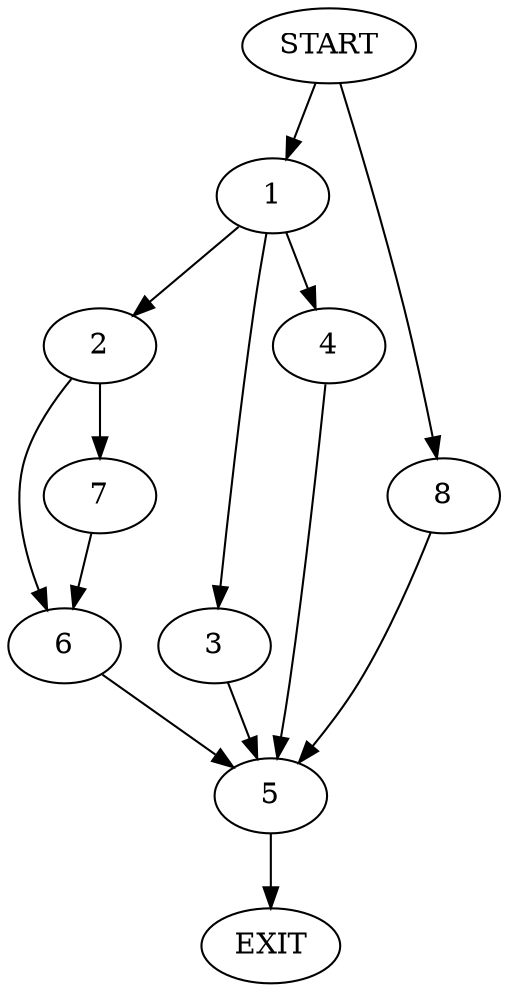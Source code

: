 digraph {
0 [label="START"]
9 [label="EXIT"]
0 -> 1
1 -> 2
1 -> 3
1 -> 4
4 -> 5
2 -> 6
2 -> 7
3 -> 5
5 -> 9
6 -> 5
7 -> 6
0 -> 8
8 -> 5
}
